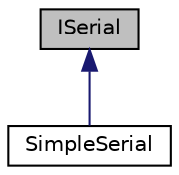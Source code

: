 digraph "ISerial"
{
  edge [fontname="Helvetica",fontsize="10",labelfontname="Helvetica",labelfontsize="10"];
  node [fontname="Helvetica",fontsize="10",shape=record];
  Node0 [label="ISerial",height=0.2,width=0.4,color="black", fillcolor="grey75", style="filled", fontcolor="black"];
  Node0 -> Node1 [dir="back",color="midnightblue",fontsize="10",style="solid",fontname="Helvetica"];
  Node1 [label="SimpleSerial",height=0.2,width=0.4,color="black", fillcolor="white", style="filled",URL="$class_simple_serial.html"];
}

